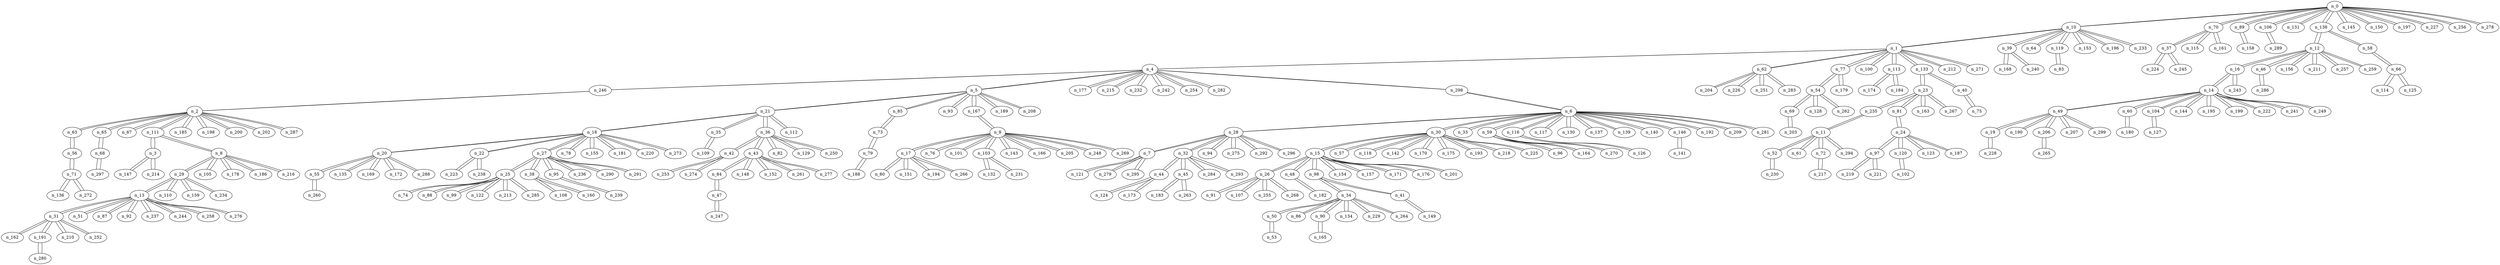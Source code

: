 graph g6 {
n_0--n_10
n_0--n_70
n_0--n_89
n_0--n_106
n_0--n_131
n_0--n_138
n_0--n_145
n_0--n_150
n_0--n_197
n_0--n_227
n_0--n_256
n_0--n_278
n_1--n_4
n_1--n_10
n_1--n_62
n_1--n_77
n_1--n_100
n_1--n_113
n_1--n_133
n_1--n_212
n_1--n_271
n_2--n_63
n_2--n_65
n_2--n_67
n_2--n_111
n_2--n_185
n_2--n_198
n_2--n_200
n_2--n_202
n_2--n_246
n_2--n_287
n_3--n_111
n_3--n_147
n_3--n_214
n_4--n_1
n_4--n_5
n_4--n_177
n_4--n_215
n_4--n_232
n_4--n_242
n_4--n_246
n_4--n_254
n_4--n_282
n_4--n_298
n_5--n_4
n_5--n_21
n_5--n_85
n_5--n_93
n_5--n_167
n_5--n_189
n_5--n_208
n_6--n_28
n_6--n_30
n_6--n_33
n_6--n_59
n_6--n_116
n_6--n_117
n_6--n_130
n_6--n_137
n_6--n_139
n_6--n_140
n_6--n_146
n_6--n_192
n_6--n_209
n_6--n_281
n_6--n_298
n_7--n_28
n_7--n_121
n_7--n_279
n_7--n_295
n_8--n_29
n_8--n_105
n_8--n_111
n_8--n_178
n_8--n_186
n_8--n_216
n_9--n_17
n_9--n_76
n_9--n_101
n_9--n_103
n_9--n_143
n_9--n_166
n_9--n_167
n_9--n_205
n_9--n_248
n_9--n_269
n_10--n_0
n_10--n_1
n_10--n_39
n_10--n_64
n_10--n_119
n_10--n_153
n_10--n_196
n_10--n_233
n_11--n_52
n_11--n_61
n_11--n_72
n_11--n_235
n_11--n_294
n_12--n_16
n_12--n_46
n_12--n_138
n_12--n_156
n_12--n_211
n_12--n_257
n_12--n_259
n_13--n_29
n_13--n_31
n_13--n_51
n_13--n_87
n_13--n_92
n_13--n_237
n_13--n_244
n_13--n_258
n_13--n_276
n_14--n_16
n_14--n_49
n_14--n_60
n_14--n_104
n_14--n_144
n_14--n_195
n_14--n_199
n_14--n_222
n_14--n_241
n_14--n_249
n_15--n_26
n_15--n_30
n_15--n_48
n_15--n_98
n_15--n_154
n_15--n_157
n_15--n_171
n_15--n_176
n_15--n_201
n_16--n_12
n_16--n_14
n_16--n_243
n_17--n_9
n_17--n_80
n_17--n_151
n_17--n_194
n_17--n_266
n_18--n_20
n_18--n_21
n_18--n_22
n_18--n_27
n_18--n_78
n_18--n_155
n_18--n_181
n_18--n_220
n_18--n_273
n_19--n_49
n_19--n_228
n_20--n_18
n_20--n_55
n_20--n_135
n_20--n_169
n_20--n_172
n_20--n_288
n_21--n_5
n_21--n_18
n_21--n_35
n_21--n_36
n_21--n_112
n_22--n_18
n_22--n_223
n_22--n_238
n_23--n_81
n_23--n_133
n_23--n_163
n_23--n_235
n_23--n_267
n_24--n_81
n_24--n_97
n_24--n_120
n_24--n_123
n_24--n_187
n_25--n_27
n_25--n_74
n_25--n_88
n_25--n_99
n_25--n_122
n_25--n_213
n_25--n_285
n_26--n_15
n_26--n_91
n_26--n_107
n_26--n_255
n_26--n_268
n_27--n_18
n_27--n_25
n_27--n_38
n_27--n_95
n_27--n_236
n_27--n_290
n_27--n_291
n_28--n_6
n_28--n_7
n_28--n_32
n_28--n_94
n_28--n_275
n_28--n_292
n_28--n_296
n_29--n_8
n_29--n_13
n_29--n_110
n_29--n_159
n_29--n_234
n_30--n_6
n_30--n_15
n_30--n_57
n_30--n_118
n_30--n_142
n_30--n_170
n_30--n_175
n_30--n_193
n_30--n_218
n_30--n_225
n_31--n_13
n_31--n_162
n_31--n_191
n_31--n_210
n_31--n_252
n_32--n_28
n_32--n_44
n_32--n_45
n_32--n_284
n_32--n_293
n_33--n_6
n_34--n_50
n_34--n_86
n_34--n_90
n_34--n_98
n_34--n_134
n_34--n_229
n_34--n_264
n_35--n_21
n_35--n_109
n_36--n_21
n_36--n_42
n_36--n_43
n_36--n_82
n_36--n_129
n_36--n_250
n_37--n_70
n_37--n_224
n_37--n_245
n_38--n_27
n_38--n_108
n_38--n_160
n_39--n_10
n_39--n_168
n_39--n_240
n_40--n_75
n_40--n_133
n_41--n_98
n_41--n_149
n_42--n_36
n_42--n_253
n_42--n_274
n_43--n_36
n_43--n_84
n_43--n_148
n_43--n_152
n_43--n_261
n_43--n_277
n_44--n_32
n_44--n_124
n_44--n_173
n_45--n_32
n_45--n_183
n_45--n_263
n_46--n_12
n_46--n_286
n_47--n_84
n_47--n_247
n_48--n_15
n_48--n_182
n_49--n_14
n_49--n_19
n_49--n_190
n_49--n_206
n_49--n_207
n_49--n_299
n_50--n_34
n_50--n_53
n_51--n_13
n_52--n_11
n_52--n_230
n_53--n_50
n_54--n_69
n_54--n_77
n_54--n_128
n_54--n_262
n_55--n_20
n_55--n_260
n_56--n_63
n_56--n_71
n_57--n_30
n_58--n_66
n_58--n_138
n_59--n_6
n_59--n_96
n_59--n_164
n_59--n_270
n_60--n_14
n_60--n_180
n_61--n_11
n_62--n_1
n_62--n_204
n_62--n_226
n_62--n_251
n_62--n_283
n_63--n_2
n_63--n_56
n_64--n_10
n_65--n_2
n_65--n_68
n_66--n_58
n_66--n_114
n_66--n_125
n_67--n_2
n_68--n_65
n_68--n_297
n_69--n_54
n_69--n_203
n_70--n_0
n_70--n_37
n_70--n_115
n_70--n_161
n_71--n_56
n_71--n_136
n_71--n_272
n_72--n_11
n_72--n_217
n_73--n_79
n_73--n_85
n_74--n_25
n_75--n_40
n_76--n_9
n_77--n_1
n_77--n_54
n_77--n_179
n_78--n_18
n_79--n_73
n_79--n_188
n_80--n_17
n_81--n_23
n_81--n_24
n_82--n_36
n_83--n_119
n_84--n_43
n_84--n_47
n_85--n_5
n_85--n_73
n_86--n_34
n_87--n_13
n_88--n_25
n_89--n_0
n_89--n_158
n_90--n_34
n_90--n_165
n_91--n_26
n_92--n_13
n_93--n_5
n_94--n_28
n_95--n_27
n_95--n_239
n_96--n_59
n_97--n_24
n_97--n_219
n_97--n_221
n_98--n_15
n_98--n_34
n_98--n_41
n_99--n_25
n_100--n_1
n_101--n_9
n_102--n_120
n_103--n_9
n_103--n_132
n_103--n_231
n_104--n_14
n_104--n_127
n_105--n_8
n_106--n_0
n_106--n_289
n_107--n_26
n_108--n_38
n_109--n_35
n_110--n_29
n_111--n_2
n_111--n_3
n_111--n_8
n_112--n_21
n_113--n_1
n_113--n_174
n_113--n_184
n_114--n_66
n_115--n_70
n_116--n_6
n_116--n_126
n_117--n_6
n_118--n_30
n_119--n_10
n_119--n_83
n_120--n_24
n_120--n_102
n_121--n_7
n_122--n_25
n_123--n_24
n_124--n_44
n_125--n_66
n_126--n_116
n_127--n_104
n_128--n_54
n_129--n_36
n_130--n_6
n_131--n_0
n_132--n_103
n_133--n_1
n_133--n_23
n_133--n_40
n_134--n_34
n_135--n_20
n_136--n_71
n_137--n_6
n_138--n_0
n_138--n_12
n_138--n_58
n_139--n_6
n_140--n_6
n_141--n_146
n_142--n_30
n_143--n_9
n_144--n_14
n_145--n_0
n_146--n_6
n_146--n_141
n_147--n_3
n_148--n_43
n_149--n_41
n_150--n_0
n_151--n_17
n_152--n_43
n_153--n_10
n_154--n_15
n_155--n_18
n_156--n_12
n_157--n_15
n_158--n_89
n_159--n_29
n_160--n_38
n_161--n_70
n_162--n_31
n_163--n_23
n_164--n_59
n_165--n_90
n_166--n_9
n_167--n_5
n_167--n_9
n_168--n_39
n_169--n_20
n_170--n_30
n_171--n_15
n_172--n_20
n_173--n_44
n_174--n_113
n_175--n_30
n_176--n_15
n_177--n_4
n_178--n_8
n_179--n_77
n_180--n_60
n_181--n_18
n_182--n_48
n_183--n_45
n_184--n_113
n_185--n_2
n_186--n_8
n_187--n_24
n_188--n_79
n_189--n_5
n_190--n_49
n_191--n_31
n_191--n_280
n_192--n_6
n_193--n_30
n_194--n_17
n_195--n_14
n_196--n_10
n_197--n_0
n_198--n_2
n_199--n_14
n_200--n_2
n_201--n_15
n_202--n_2
n_203--n_69
n_204--n_62
n_205--n_9
n_206--n_49
n_206--n_265
n_207--n_49
n_208--n_5
n_209--n_6
n_210--n_31
n_211--n_12
n_212--n_1
n_213--n_25
n_214--n_3
n_215--n_4
n_216--n_8
n_217--n_72
n_218--n_30
n_219--n_97
n_220--n_18
n_221--n_97
n_222--n_14
n_223--n_22
n_224--n_37
n_225--n_30
n_226--n_62
n_227--n_0
n_228--n_19
n_229--n_34
n_230--n_52
n_231--n_103
n_232--n_4
n_233--n_10
n_234--n_29
n_235--n_11
n_235--n_23
n_236--n_27
n_237--n_13
n_238--n_22
n_239--n_95
n_240--n_39
n_241--n_14
n_242--n_4
n_243--n_16
n_244--n_13
n_245--n_37
n_246--n_2
n_246--n_4
n_247--n_47
n_248--n_9
n_249--n_14
n_250--n_36
n_251--n_62
n_252--n_31
n_253--n_42
n_254--n_4
n_255--n_26
n_256--n_0
n_257--n_12
n_258--n_13
n_259--n_12
n_260--n_55
n_261--n_43
n_262--n_54
n_263--n_45
n_264--n_34
n_265--n_206
n_266--n_17
n_267--n_23
n_268--n_26
n_269--n_9
n_270--n_59
n_271--n_1
n_272--n_71
n_273--n_18
n_274--n_42
n_275--n_28
n_276--n_13
n_277--n_43
n_278--n_0
n_279--n_7
n_280--n_191
n_281--n_6
n_282--n_4
n_283--n_62
n_284--n_32
n_285--n_25
n_286--n_46
n_287--n_2
n_288--n_20
n_289--n_106
n_290--n_27
n_291--n_27
n_292--n_28
n_293--n_32
n_294--n_11
n_295--n_7
n_296--n_28
n_297--n_68
n_298--n_4
n_298--n_6
n_299--n_49
}